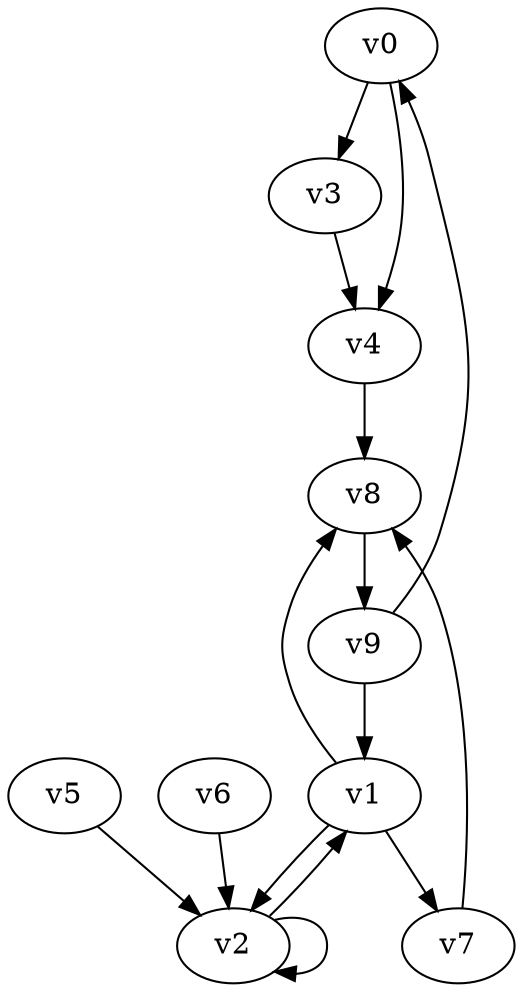 // Benchmark game 2 - 10 vertices
// time_bound: 7
// targets: v8
digraph G {
    v0 [name="v0", player=0];
    v1 [name="v1", player=0];
    v2 [name="v2", player=1];
    v3 [name="v3", player=1];
    v4 [name="v4", player=0];
    v5 [name="v5", player=1];
    v6 [name="v6", player=1];
    v7 [name="v7", player=0];
    v8 [name="v8", player=1, target=1];
    v9 [name="v9", player=0];

    v0 -> v4;
    v1 -> v2;
    v2 -> v1;
    v3 -> v4;
    v4 -> v8;
    v5 -> v2;
    v6 -> v2;
    v7 -> v8;
    v8 -> v9;
    v9 -> v0 [constraint="t < 9"];
    v0 -> v3;
    v9 -> v1;
    v1 -> v7;
    v1 -> v8;
    v2 -> v2;
}
